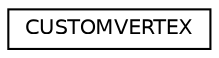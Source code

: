 digraph "Graphical Class Hierarchy"
{
 // LATEX_PDF_SIZE
  edge [fontname="Helvetica",fontsize="10",labelfontname="Helvetica",labelfontsize="10"];
  node [fontname="Helvetica",fontsize="10",shape=record];
  rankdir="LR";
  Node0 [label="CUSTOMVERTEX",height=0.2,width=0.4,color="black", fillcolor="white", style="filled",URL="$structCUSTOMVERTEX.html",tooltip=" "];
}
